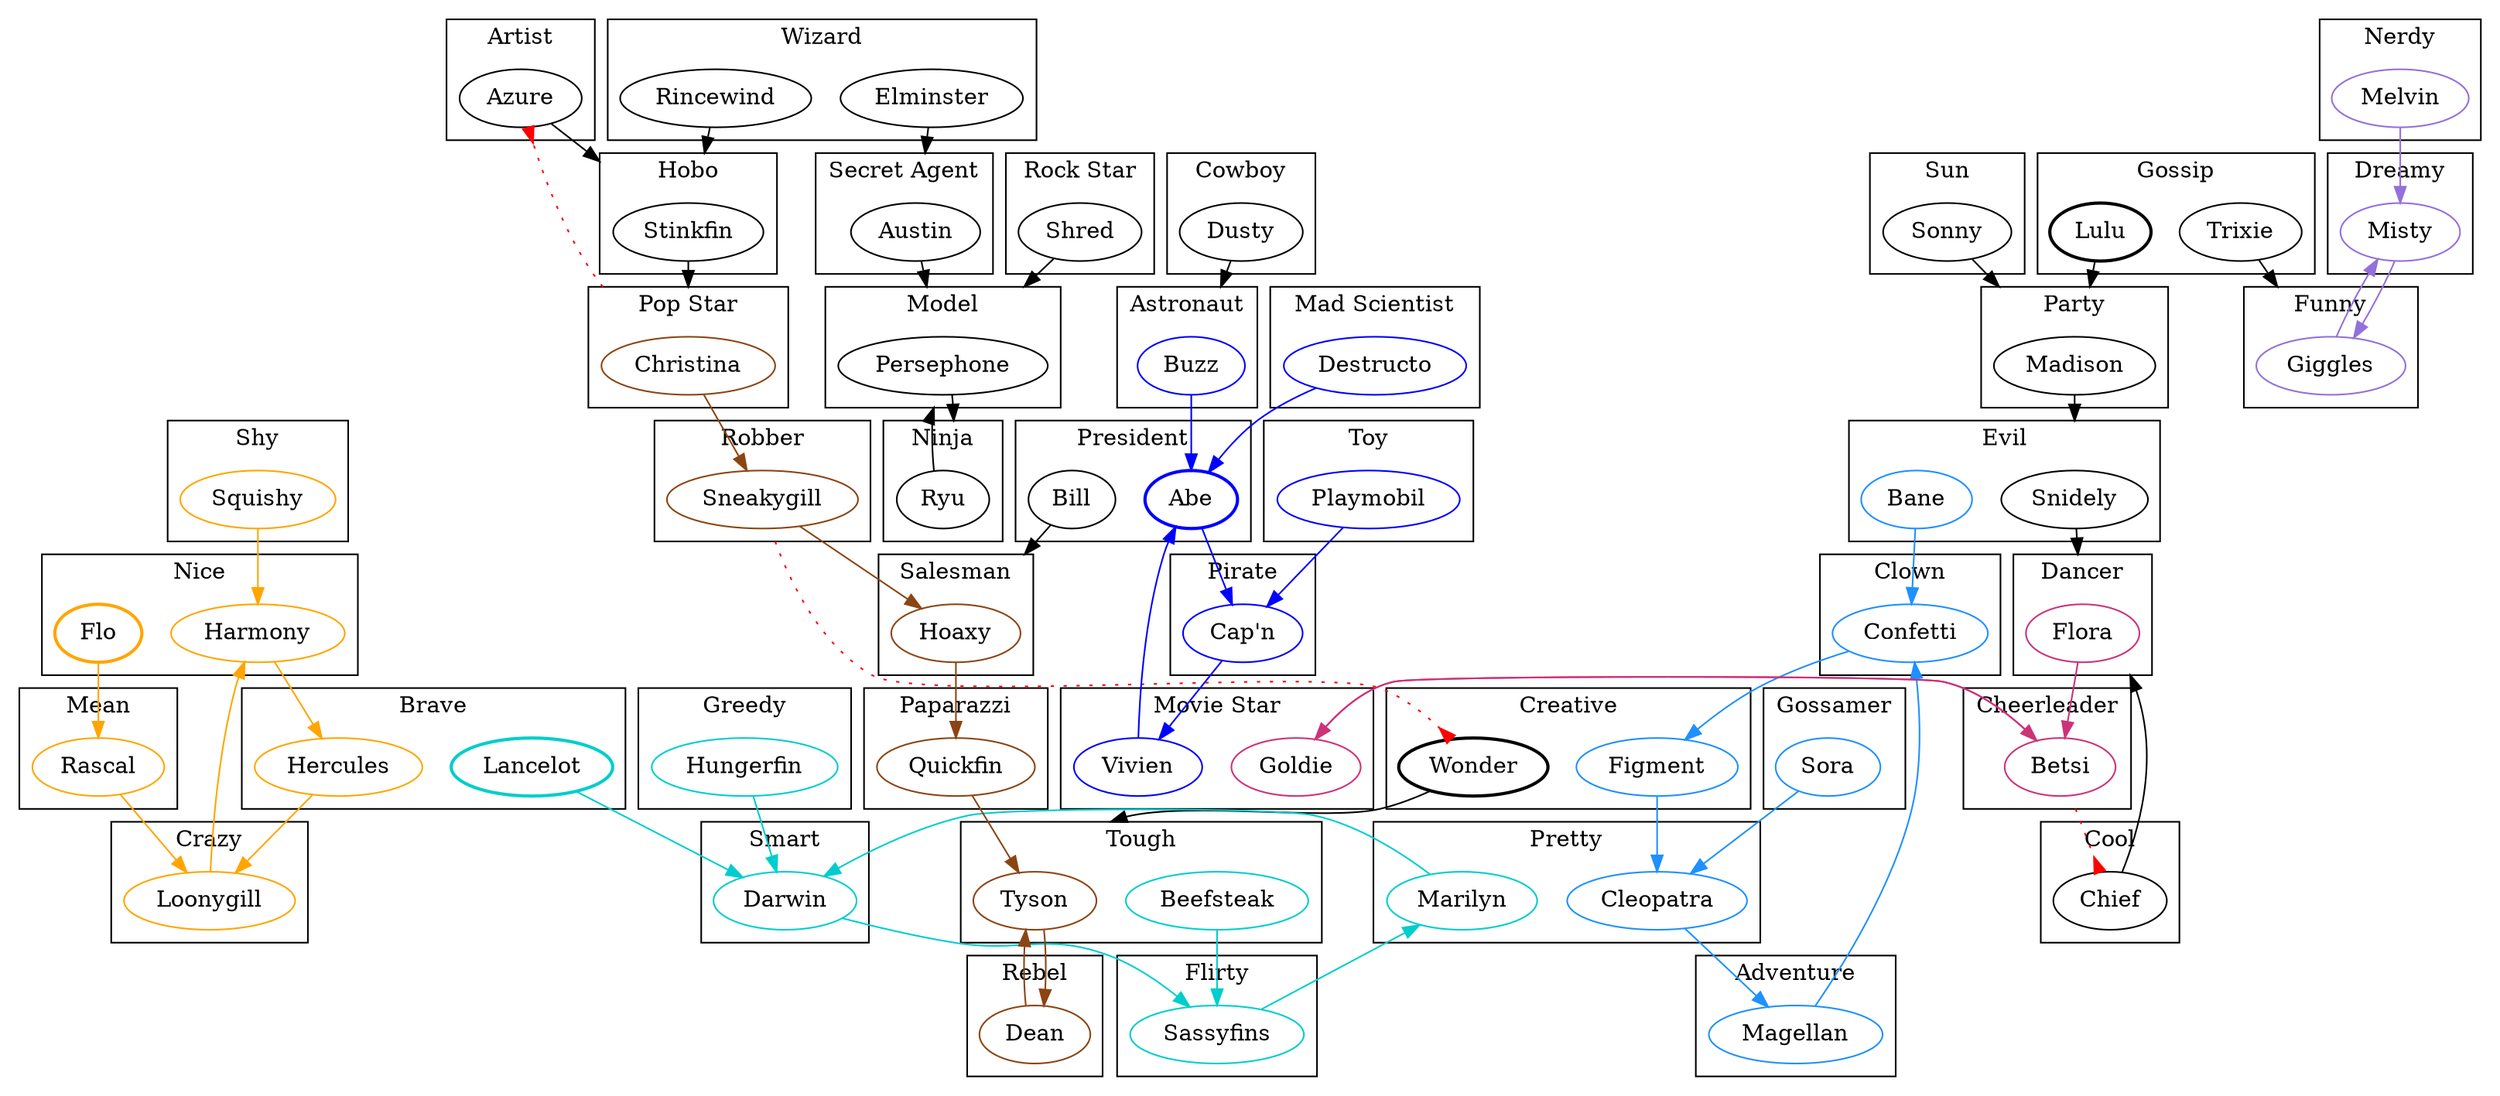 digraph Fish {
    graph [compound = true];
    
    subgraph clusterAdventure {
        label = Adventure;
        Magellan [color = dodgerblue];
    }
    Magellan -> Confetti [color = dodgerblue];
    
    subgraph clusterArtist {
        label = Artist;
        Azure;
    }
    Azure -> Stinkfin [lhead = clusterHobo];
    Christina -> Azure [ltail = clusterPopStar color = red style = dotted arrowhead = inv];
    
    subgraph clusterAstronaut {
        label = Astronaut;
        Buzz [color = blue];
    }
    Buzz -> Abe [color = blue];
    
    subgraph clusterBrave {
        label = Brave;
        Hercules [color = orange];
        Lancelot [style = bold color = cyan3];
    }
    Hercules -> Loonygill [color = orange];
    Lancelot -> Darwin [color = cyan3];
    
    subgraph clusterCheerleader {
        label = Cheerleader;
        Betsi [color = violetred3];
    }
    Betsi -> Goldie [color = violetred3];
    
    subgraph clusterClown {
        label = Clown;
        Confetti [color = dodgerblue];
    }
    Confetti -> Figment [color = dodgerblue];
    
    subgraph clusterCool {
        label = Cool;
        Chief;
    }
    Chief -> Flora [lhead = clusterDancer];
    Betsi -> Chief [ltail = clusterCheerleader color = red style = dotted arrowhead = inv];
    
    subgraph clusterCowboy {
        label = Cowboy;
        Dusty;
    }
    Dusty -> Buzz [lhead = clusterAstronaut];
    
    subgraph clusterCrazy {
        label = Crazy;
        Loonygill [color = orange];
    }
    Loonygill -> Harmony [color = orange];
    
    subgraph clusterCreative {
        label = Creative;
        Figment [color = dodgerblue];
        Wonder [style = bold];
    }
    Figment -> Cleopatra [color = dodgerblue];
    Wonder -> Tyson [lhead = clusterTough];
    Sneakygill -> Wonder [ltail = clusterRobber style = dotted arrowhead = inv color = red];
    
    subgraph clusterDancer {
        label = Dancer;
        Flora [color = violetred3];
    }
    Flora -> Betsi [color = violetred3];
    
    subgraph clusterDreamy {
        label = Dreamy;
        Misty [color = mediumpurple];
    }
    Misty -> Giggles [color = mediumpurple];
    
    subgraph clusterEvil {
        label = Evil;
        Bane [color = dodgerblue];
        Snidely;
    }
    Bane -> Confetti [color = dodgerblue];
    Snidely -> Flora [lhead = clusterDancer];
    
    subgraph clusterFlirty {
        label = Flirty;
        Sassyfins [color = cyan3];
    }
    Sassyfins -> Marilyn [color = cyan3];
    
    subgraph clusterFunny {
        label = Funny;
        Giggles [color = mediumpurple];
    }
    Giggles -> Misty [color = mediumpurple];
    
    subgraph clusterGossamer {
        label = Gossamer;
        Sora [color = dodgerblue];
    }
    Sora -> Cleopatra [color = dodgerblue];
    
    subgraph clusterGossip {
        label = Gossip;
        Lulu [style = bold];
        Trixie;
    }
    Lulu -> Madison [lhead = clusterParty];
    Trixie -> Giggles [lhead = clusterFunny];
    
    subgraph clusterGreedy {
        label = Greedy;
        Hungerfin [color = cyan3];
    }
    Hungerfin -> Darwin [color = cyan3];
    
    subgraph clusterHobo {
        label = Hobo;
        Stinkfin;
    }
    Stinkfin -> Christina [lhead = clusterPopStar];
    
    subgraph clusterMadScientist {
        label = "Mad Scientist";
        Destructo [color = blue];
    }
    Destructo -> Abe [color = blue];
    
    subgraph clusterMean {
        label = Mean;
        Rascal [color = orange];
    }
    Rascal -> Loonygill [color = orange];
    
    subgraph clusterModel {
        label = Model;
        Persephone;
    }
    Persephone -> Ryu [lhead = clusterNinja];
    
    subgraph clusterMovieStar {
        label = "Movie Star";
        Vivien [color = blue];
        Goldie [color = violetred3];
    }
    Vivien -> Abe [color = blue];
    Goldie -> Betsi [color = violetred3];
    
    subgraph clusterNerdy {
        label = Nerdy;
        Melvin [color = mediumpurple];
    }
    Melvin -> Misty [color = mediumpurple];
    
    subgraph clusterNice {
        label = Nice;
        Harmony [color = orange];
        Flo [style = bold color = orange];
    }
    Harmony -> Hercules [color = orange];
    Flo -> Rascal [color = orange];
    
    subgraph clusterNinja {
        label = Ninja;
        Ryu;
    }
    Ryu -> Persephone [lhead = clusterModel];
    
    subgraph clusterPaparazzi {
        label = Paparazzi;
        Quickfin [color = chocolate4];
    }
    Quickfin -> Tyson [color = chocolate4];
    
    subgraph clusterParty {
        label = Party;
        Madison;
    }
    Madison -> Snidely [lhead = clusterEvil];
    
    subgraph clusterPirate {
        label = Pirate;
        "Cap'n" [color = blue];
    }
    "Cap'n" -> Vivien [color = blue];
    
    subgraph clusterPopStar {
        label = "Pop Star";
        Christina [color = chocolate4];
    }
    Christina -> Sneakygill [color = chocolate4];
    
    subgraph clusterPresident {
        label = President;
        Abe [style = bold color = blue];
        Bill;
    }
    Abe -> "Cap'n" [color = blue];
    Bill -> Hoaxy [lhead = clusterSalesman];
    
    subgraph clusterPretty {
        label = Pretty;
        Cleopatra [color = dodgerblue];
        Marilyn [color = cyan3];
    }
    Cleopatra -> Magellan [color = dodgerblue];
    Marilyn -> Darwin [color = cyan3];
    
    subgraph clusterRebel {
        label = Rebel;
        Dean [color = chocolate4];
    }
    Dean -> Tyson [color = chocolate4];
    
    subgraph clusterRobber {
        label = Robber;
        Sneakygill [color = chocolate4];
    }
    Sneakygill -> Hoaxy [color = chocolate4];
    
    subgraph clusterRockStar {
        label = "Rock Star";
        Shred;
    }
    Shred -> Persephone [lhead = clusterModel];
    
    subgraph clusterSalesman {
        label = Salesman;
        Hoaxy [color = chocolate4];
    }
    Hoaxy -> Quickfin [color = chocolate4];
    
    subgraph clusterSecretAgent {
        label = "Secret Agent";
        Austin;
    }
    Austin -> Persephone [lhead = clusterModel];
    
    subgraph clusterShy {
        label = Shy;
        Squishy [color = orange];
    }
    Squishy -> Harmony [color = orange];
    
    subgraph clusterSmart {
        label = Smart;
        Darwin [color = cyan3];
    }
    Darwin -> Sassyfins [color = cyan3];
    
    subgraph clusterSun {
        label = Sun;
        Sonny;
    }
    Sonny -> Madison [lhead = clusterParty];
    
    subgraph clusterTough {
        label = Tough;
        Tyson [color = chocolate4];
        Beefsteak [color = cyan3];
    }
    Tyson -> Dean [color = chocolate4];
    Beefsteak -> Sassyfins [color = cyan3];
    
    subgraph clusterToy {
        label = Toy;
        Playmobil [color = blue];
    }
    Playmobil -> "Cap'n" [color = blue];
    
    subgraph clusterWizard {
        label = Wizard;
        Elminster;
        Rincewind;
    }
    Elminster -> Austin [lhead = clusterSecretAgent];
    Rincewind -> Stinkfin [lhead = clusterHobo];
}